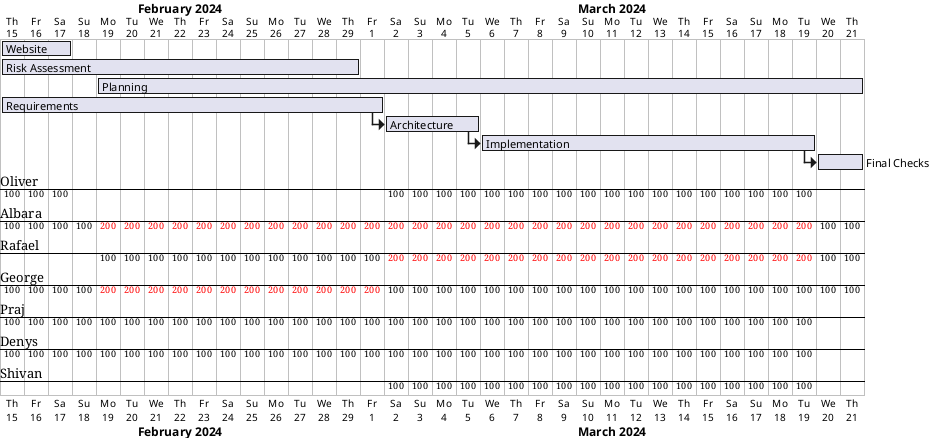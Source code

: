@startgantt

printscale daily
hide resources names
Projectscale daily zoom 1.5

Project starts 2024-02-15
[Website] on {Oliver} lasts 3 days
[Risk Assessment] starts 2024-02-15 and ends 2024-02-29
[Planning] on {Albara} {Rafael} {George} starts 2024-02-19 and ends 2024-03-21
[Requirements] on {Praj} {Denys} {George} {Albara} starts 2024-02-15 and ends 2024-03-01
then [Architecture] on {Praj} {Denys} {Oliver} {Albara} {Shivan} {Rafael} ends 2024-03-05
then [Implementation] on {Praj} {Denys} {Oliver} {Albara} {Shivan} {Rafael} ends 2024-03-19
then [Final Checks] ends 2024-03-21

@endgantt

